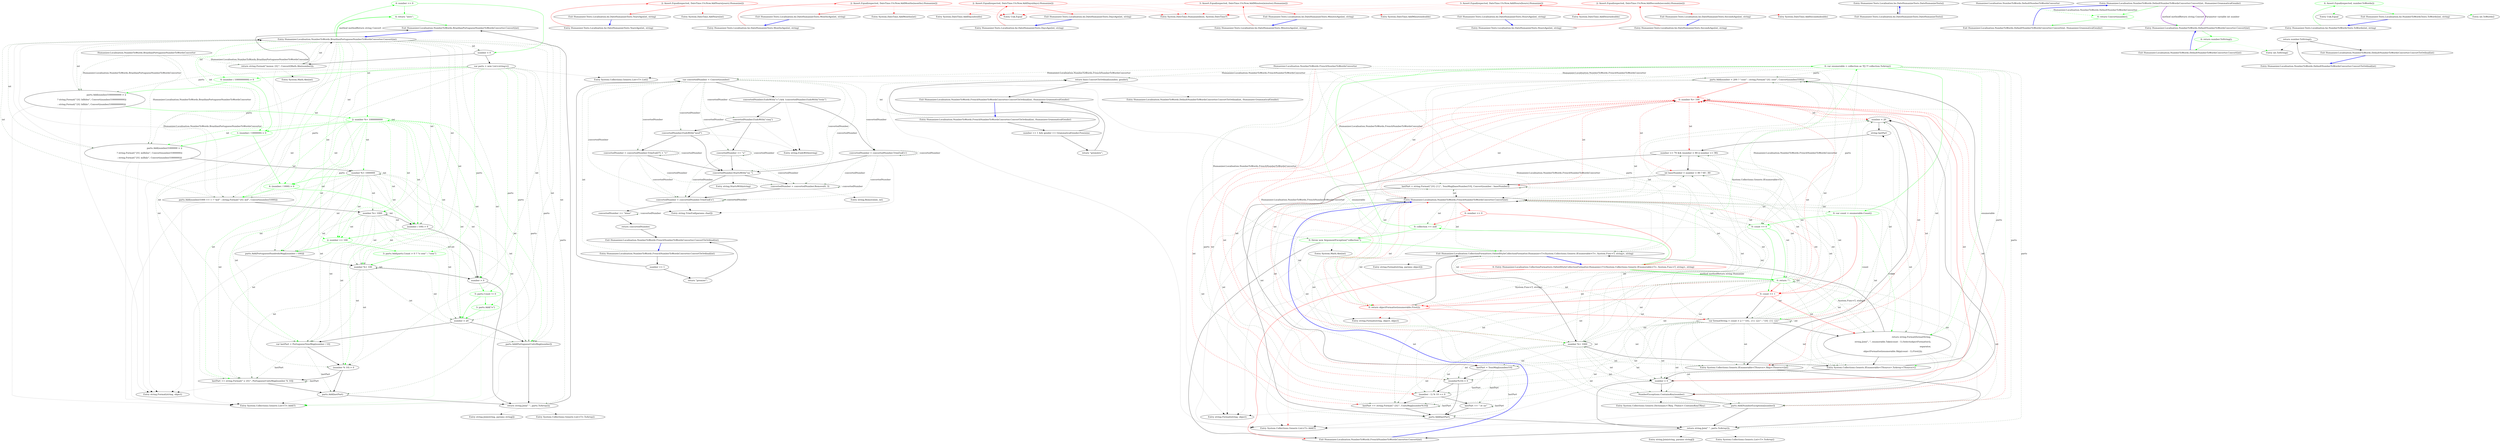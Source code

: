 digraph  {
d1 [cluster="Humanizer.Localisation.NumberToWords.BrazilianPortugueseNumberToWordsConverter.Convert(int)", color=green, community=0, label="4: number == 0", span="13-13"];
d0 [cluster="Humanizer.Localisation.NumberToWords.BrazilianPortugueseNumberToWordsConverter.Convert(int)", label="Entry Humanizer.Localisation.NumberToWords.BrazilianPortugueseNumberToWordsConverter.Convert(int)", span="11-11"];
d2 [cluster="Humanizer.Localisation.NumberToWords.BrazilianPortugueseNumberToWordsConverter.Convert(int)", color=green, community=0, label="4: return ''zero'';", span="14-14"];
d3 [cluster="Humanizer.Localisation.NumberToWords.BrazilianPortugueseNumberToWordsConverter.Convert(int)", label="number < 0", span="16-16"];
d6 [cluster="Humanizer.Localisation.NumberToWords.BrazilianPortugueseNumberToWordsConverter.Convert(int)", color=green, community=0, label="4: (number / 1000000000) > 0", span="21-21"];
d5 [cluster="Humanizer.Localisation.NumberToWords.BrazilianPortugueseNumberToWordsConverter.Convert(int)", label="var parts = new List<string>()", span="19-19"];
d7 [cluster="Humanizer.Localisation.NumberToWords.BrazilianPortugueseNumberToWordsConverter.Convert(int)", label="parts.Add(number/1000000000 > 2\r\n                    ? string.Format(''{0} bilhões'', Convert(number/1000000000))\r\n                    : string.Format(''{0} bilhão'', Convert(number/1000000000)))", span="23-25"];
d9 [cluster="Humanizer.Localisation.NumberToWords.BrazilianPortugueseNumberToWordsConverter.Convert(int)", color=green, community=0, label="1: (number / 1000000) > 0", span="30-30"];
d8 [cluster="Humanizer.Localisation.NumberToWords.BrazilianPortugueseNumberToWordsConverter.Convert(int)", color=green, community=0, label="2: number %= 1000000000", span="27-27"];
d10 [cluster="Humanizer.Localisation.NumberToWords.BrazilianPortugueseNumberToWordsConverter.Convert(int)", label="parts.Add(number/1000000 > 2\r\n                    ? string.Format(''{0} milhões'', Convert(number/1000000))\r\n                    : string.Format(''{0} milhão'', Convert(number/1000000)))", span="32-34"];
d11 [cluster="Humanizer.Localisation.NumberToWords.BrazilianPortugueseNumberToWordsConverter.Convert(int)", label="number %= 1000000", span="36-36"];
d12 [cluster="Humanizer.Localisation.NumberToWords.BrazilianPortugueseNumberToWordsConverter.Convert(int)", color=green, community=0, label="4: (number / 1000) > 0", span="39-39"];
d13 [cluster="Humanizer.Localisation.NumberToWords.BrazilianPortugueseNumberToWordsConverter.Convert(int)", label="parts.Add(number/1000 == 1 ? ''mil'' : string.Format(''{0} mil'', Convert(number/1000)))", span="41-41"];
d14 [cluster="Humanizer.Localisation.NumberToWords.BrazilianPortugueseNumberToWordsConverter.Convert(int)", label="number %= 1000", span="42-42"];
d15 [cluster="Humanizer.Localisation.NumberToWords.BrazilianPortugueseNumberToWordsConverter.Convert(int)", label="(number / 100) > 0", span="45-45"];
d16 [cluster="Humanizer.Localisation.NumberToWords.BrazilianPortugueseNumberToWordsConverter.Convert(int)", color=green, community=0, label="2: number == 100", span="47-47"];
d18 [cluster="Humanizer.Localisation.NumberToWords.BrazilianPortugueseNumberToWordsConverter.Convert(int)", label="parts.Add(PortugueseHundredsMap[(number / 100)])", span="50-50"];
d19 [cluster="Humanizer.Localisation.NumberToWords.BrazilianPortugueseNumberToWordsConverter.Convert(int)", label="number %= 100", span="52-52"];
d20 [cluster="Humanizer.Localisation.NumberToWords.BrazilianPortugueseNumberToWordsConverter.Convert(int)", label="number > 0", span="55-55"];
d23 [cluster="Humanizer.Localisation.NumberToWords.BrazilianPortugueseNumberToWordsConverter.Convert(int)", label="number < 20", span="60-60"];
d24 [cluster="Humanizer.Localisation.NumberToWords.BrazilianPortugueseNumberToWordsConverter.Convert(int)", label="parts.Add(PortugueseUnitsMap[number])", span="61-61"];
d25 [cluster="Humanizer.Localisation.NumberToWords.BrazilianPortugueseNumberToWordsConverter.Convert(int)", label="var lastPart = PortugueseTensMap[number / 10]", span="64-64"];
d26 [cluster="Humanizer.Localisation.NumberToWords.BrazilianPortugueseNumberToWordsConverter.Convert(int)", label="(number % 10) > 0", span="65-65"];
d27 [cluster="Humanizer.Localisation.NumberToWords.BrazilianPortugueseNumberToWordsConverter.Convert(int)", label="lastPart += string.Format('' e {0}'', PortugueseUnitsMap[number % 10])", span="66-66"];
d17 [cluster="Humanizer.Localisation.NumberToWords.BrazilianPortugueseNumberToWordsConverter.Convert(int)", color=green, community=0, label="3: parts.Add(parts.Count > 0 ? ''e cem'' : ''cem'')", span="48-48"];
d30 [cluster="Humanizer.Localisation.NumberToWords.BrazilianPortugueseNumberToWordsConverter.Convert(int)", label="Exit Humanizer.Localisation.NumberToWords.BrazilianPortugueseNumberToWordsConverter.Convert(int)", span="11-11"];
d34 [cluster="System.Collections.Generic.List<T>.Add(T)", label="Entry System.Collections.Generic.List<T>.Add(T)", span="0-0"];
d21 [cluster="Humanizer.Localisation.NumberToWords.BrazilianPortugueseNumberToWordsConverter.Convert(int)", color=green, community=0, label="5: parts.Count != 0", span="57-57"];
d22 [cluster="Humanizer.Localisation.NumberToWords.BrazilianPortugueseNumberToWordsConverter.Convert(int)", color=green, community=0, label="3: parts.Add(''e'')", span="58-58"];
d4 [cluster="Humanizer.Localisation.NumberToWords.BrazilianPortugueseNumberToWordsConverter.Convert(int)", label="return string.Format(''menos {0}'', Convert(Math.Abs(number)));", span="17-17"];
d33 [cluster="System.Collections.Generic.List<T>.List()", label="Entry System.Collections.Generic.List<T>.List()", span="0-0"];
d28 [cluster="Humanizer.Localisation.NumberToWords.BrazilianPortugueseNumberToWordsConverter.Convert(int)", label="parts.Add(lastPart)", span="68-68"];
d29 [cluster="Humanizer.Localisation.NumberToWords.BrazilianPortugueseNumberToWordsConverter.Convert(int)", label="return string.Join('' '', parts.ToArray());", span="72-72"];
d37 [label="Humanizer.Localisation.NumberToWords.BrazilianPortugueseNumberToWordsConverter", span=""];
d32 [cluster="string.Format(string, object)", label="Entry string.Format(string, object)", span="0-0"];
d31 [cluster="System.Math.Abs(int)", label="Entry System.Math.Abs(int)", span="0-0"];
d35 [cluster="System.Collections.Generic.List<T>.ToArray()", label="Entry System.Collections.Generic.List<T>.ToArray()", span="0-0"];
d36 [cluster="string.Join(string, params string[])", label="Entry string.Join(string, params string[])", span="0-0"];
m0_6 [cluster="System.DateTime.Humanize(bool, System.DateTime?)", file="DateHumanizeTests.cs", label="Entry System.DateTime.Humanize(bool, System.DateTime?)", span="17-17"];
m0_19 [cluster="System.DateTime.AddMonths(int)", file="DateHumanizeTests.cs", label="Entry System.DateTime.AddMonths(int)", span="0-0"];
m0_24 [cluster="Humanizer.Tests.Localisation.he.DateHumanizeTests.YearsAgo(int, string)", file="DateHumanizeTests.cs", label="Entry Humanizer.Tests.Localisation.he.DateHumanizeTests.YearsAgo(int, string)", span="65-65"];
m0_25 [cluster="Humanizer.Tests.Localisation.he.DateHumanizeTests.YearsAgo(int, string)", color=red, community=0, file="DateHumanizeTests.cs", label="2: Assert.Equal(expected, DateTime.UtcNow.AddYears(years).Humanize())", span="67-67"];
m0_26 [cluster="Humanizer.Tests.Localisation.he.DateHumanizeTests.YearsAgo(int, string)", file="DateHumanizeTests.cs", label="Exit Humanizer.Tests.Localisation.he.DateHumanizeTests.YearsAgo(int, string)", span="65-65"];
m0_15 [cluster="System.DateTime.AddMinutes(double)", file="DateHumanizeTests.cs", label="Entry System.DateTime.AddMinutes(double)", span="0-0"];
m0_16 [cluster="Humanizer.Tests.Localisation.he.DateHumanizeTests.MonthsAgo(int, string)", file="DateHumanizeTests.cs", label="Entry Humanizer.Tests.Localisation.he.DateHumanizeTests.MonthsAgo(int, string)", span="45-45"];
m0_17 [cluster="Humanizer.Tests.Localisation.he.DateHumanizeTests.MonthsAgo(int, string)", color=red, community=0, file="DateHumanizeTests.cs", label="2: Assert.Equal(expected, DateTime.UtcNow.AddMonths(months).Humanize())", span="47-47"];
m0_18 [cluster="Humanizer.Tests.Localisation.he.DateHumanizeTests.MonthsAgo(int, string)", file="DateHumanizeTests.cs", label="Exit Humanizer.Tests.Localisation.he.DateHumanizeTests.MonthsAgo(int, string)", span="45-45"];
m0_2 [cluster="Humanizer.Tests.Localisation.he.DateHumanizeTests.DaysAgo(int, string)", file="DateHumanizeTests.cs", label="Entry Humanizer.Tests.Localisation.he.DateHumanizeTests.DaysAgo(int, string)", span="15-15"];
m0_3 [cluster="Humanizer.Tests.Localisation.he.DateHumanizeTests.DaysAgo(int, string)", color=red, community=0, file="DateHumanizeTests.cs", label="2: Assert.Equal(expected, DateTime.UtcNow.AddDays(days).Humanize())", span="17-17"];
m0_4 [cluster="Humanizer.Tests.Localisation.he.DateHumanizeTests.DaysAgo(int, string)", file="DateHumanizeTests.cs", label="Exit Humanizer.Tests.Localisation.he.DateHumanizeTests.DaysAgo(int, string)", span="15-15"];
m0_12 [cluster="Humanizer.Tests.Localisation.he.DateHumanizeTests.MinutesAgo(int, string)", file="DateHumanizeTests.cs", label="Entry Humanizer.Tests.Localisation.he.DateHumanizeTests.MinutesAgo(int, string)", span="35-35"];
m0_13 [cluster="Humanizer.Tests.Localisation.he.DateHumanizeTests.MinutesAgo(int, string)", color=red, community=0, file="DateHumanizeTests.cs", label="3: Assert.Equal(expected, DateTime.UtcNow.AddMinutes(minutes).Humanize())", span="37-37"];
m0_14 [cluster="Humanizer.Tests.Localisation.he.DateHumanizeTests.MinutesAgo(int, string)", file="DateHumanizeTests.cs", label="Exit Humanizer.Tests.Localisation.he.DateHumanizeTests.MinutesAgo(int, string)", span="35-35"];
m0_23 [cluster="System.DateTime.AddSeconds(double)", file="DateHumanizeTests.cs", label="Entry System.DateTime.AddSeconds(double)", span="0-0"];
m0_27 [cluster="System.DateTime.AddYears(int)", file="DateHumanizeTests.cs", label="Entry System.DateTime.AddYears(int)", span="0-0"];
m0_7 [cluster="Unk.Equal", file="DateHumanizeTests.cs", label="Entry Unk.Equal", span=""];
m0_8 [cluster="Humanizer.Tests.Localisation.he.DateHumanizeTests.HoursAgo(int, string)", file="DateHumanizeTests.cs", label="Entry Humanizer.Tests.Localisation.he.DateHumanizeTests.HoursAgo(int, string)", span="25-25"];
m0_9 [cluster="Humanizer.Tests.Localisation.he.DateHumanizeTests.HoursAgo(int, string)", color=red, community=0, file="DateHumanizeTests.cs", label="3: Assert.Equal(expected, DateTime.UtcNow.AddHours(hours).Humanize())", span="27-27"];
m0_10 [cluster="Humanizer.Tests.Localisation.he.DateHumanizeTests.HoursAgo(int, string)", file="DateHumanizeTests.cs", label="Exit Humanizer.Tests.Localisation.he.DateHumanizeTests.HoursAgo(int, string)", span="25-25"];
m0_20 [cluster="Humanizer.Tests.Localisation.he.DateHumanizeTests.SecondsAgo(int, string)", file="DateHumanizeTests.cs", label="Entry Humanizer.Tests.Localisation.he.DateHumanizeTests.SecondsAgo(int, string)", span="55-55"];
m0_21 [cluster="Humanizer.Tests.Localisation.he.DateHumanizeTests.SecondsAgo(int, string)", color=red, community=0, file="DateHumanizeTests.cs", label="2: Assert.Equal(expected, DateTime.UtcNow.AddSeconds(seconds).Humanize())", span="57-57"];
m0_22 [cluster="Humanizer.Tests.Localisation.he.DateHumanizeTests.SecondsAgo(int, string)", file="DateHumanizeTests.cs", label="Exit Humanizer.Tests.Localisation.he.DateHumanizeTests.SecondsAgo(int, string)", span="55-55"];
m0_5 [cluster="System.DateTime.AddDays(double)", file="DateHumanizeTests.cs", label="Entry System.DateTime.AddDays(double)", span="0-0"];
m0_0 [cluster="Humanizer.Tests.Localisation.he.DateHumanizeTests.DateHumanizeTests()", file="DateHumanizeTests.cs", label="Entry Humanizer.Tests.Localisation.he.DateHumanizeTests.DateHumanizeTests()", span="8-8"];
m0_1 [cluster="Humanizer.Tests.Localisation.he.DateHumanizeTests.DateHumanizeTests()", file="DateHumanizeTests.cs", label="Exit Humanizer.Tests.Localisation.he.DateHumanizeTests.DateHumanizeTests()", span="8-8"];
m0_11 [cluster="System.DateTime.AddHours(double)", file="DateHumanizeTests.cs", label="Entry System.DateTime.AddHours(double)", span="0-0"];
m1_0 [cluster="Humanizer.Localisation.NumberToWords.DefaultNumberToWordsConverter.Convert(int, Humanizer.GrammaticalGender)", file="DefaultNumberToWordsConverter.cs", label="Entry Humanizer.Localisation.NumberToWords.DefaultNumberToWordsConverter.Convert(int, Humanizer.GrammaticalGender)", span="4-4"];
m1_1 [cluster="Humanizer.Localisation.NumberToWords.DefaultNumberToWordsConverter.Convert(int, Humanizer.GrammaticalGender)", color=green, community=0, file="DefaultNumberToWordsConverter.cs", label="6: return Convert(number);", span="6-6"];
m1_2 [cluster="Humanizer.Localisation.NumberToWords.DefaultNumberToWordsConverter.Convert(int, Humanizer.GrammaticalGender)", file="DefaultNumberToWordsConverter.cs", label="Exit Humanizer.Localisation.NumberToWords.DefaultNumberToWordsConverter.Convert(int, Humanizer.GrammaticalGender)", span="4-4"];
m1_6 [cluster="int.ToString()", file="DefaultNumberToWordsConverter.cs", label="Entry int.ToString()", span="0-0"];
m1_3 [cluster="Humanizer.Localisation.NumberToWords.DefaultNumberToWordsConverter.Convert(int)", file="DefaultNumberToWordsConverter.cs", label="Entry Humanizer.Localisation.NumberToWords.DefaultNumberToWordsConverter.Convert(int)", span="9-9"];
m1_4 [cluster="Humanizer.Localisation.NumberToWords.DefaultNumberToWordsConverter.Convert(int)", color=green, community=0, file="DefaultNumberToWordsConverter.cs", label="6: return number.ToString();", span="11-11"];
m1_5 [cluster="Humanizer.Localisation.NumberToWords.DefaultNumberToWordsConverter.Convert(int)", file="DefaultNumberToWordsConverter.cs", label="Exit Humanizer.Localisation.NumberToWords.DefaultNumberToWordsConverter.Convert(int)", span="9-9"];
m1_7 [cluster="Humanizer.Localisation.NumberToWords.DefaultNumberToWordsConverter.ConvertToOrdinal(int)", file="DefaultNumberToWordsConverter.cs", label="Entry Humanizer.Localisation.NumberToWords.DefaultNumberToWordsConverter.ConvertToOrdinal(int)", span="14-14"];
m1_8 [cluster="Humanizer.Localisation.NumberToWords.DefaultNumberToWordsConverter.ConvertToOrdinal(int)", file="DefaultNumberToWordsConverter.cs", label="return number.ToString();", span="16-16"];
m1_9 [cluster="Humanizer.Localisation.NumberToWords.DefaultNumberToWordsConverter.ConvertToOrdinal(int)", file="DefaultNumberToWordsConverter.cs", label="Exit Humanizer.Localisation.NumberToWords.DefaultNumberToWordsConverter.ConvertToOrdinal(int)", span="14-14"];
m1_10 [file="DefaultNumberToWordsConverter.cs", label="Humanizer.Localisation.NumberToWords.DefaultNumberToWordsConverter", span=""];
m5_38 [cluster="string.Format(string, object, object)", file="NumberToWordsExtension.cs", label="Entry string.Format(string, object, object)", span="0-0"];
m5_68 [cluster="string.StartsWith(string)", file="NumberToWordsExtension.cs", label="Entry string.StartsWith(string)", span="0-0"];
m5_40 [cluster="string.Format(string, params object[])", file="NumberToWordsExtension.cs", label="Entry string.Format(string, params object[])", span="0-0"];
m5_21 [cluster="Humanizer.Localisation.NumberToWords.FrenchNumberToWordsConverter.Convert(int)", file="NumberToWordsExtension.cs", label="number < 20", span="64-64"];
m5_36 [cluster="string.Format(string, object)", file="NumberToWordsExtension.cs", label="Entry string.Format(string, object)", span="0-0"];
m5_41 [cluster="System.Collections.Generic.Dictionary<TKey, TValue>.ContainsKey(TKey)", file="NumberToWordsExtension.cs", label="Entry System.Collections.Generic.Dictionary<TKey, TValue>.ContainsKey(TKey)", span="0-0"];
m5_66 [cluster="string.EndsWith(string)", file="NumberToWordsExtension.cs", label="Entry string.EndsWith(string)", span="0-0"];
m5_18 [cluster="Humanizer.Localisation.NumberToWords.FrenchNumberToWordsConverter.Convert(int)", file="NumberToWordsExtension.cs", label="number > 0", span="60-60"];
m5_14 [cluster="Humanizer.Localisation.NumberToWords.FrenchNumberToWordsConverter.Convert(int)", file="NumberToWordsExtension.cs", label="number %= 1000", span="51-51"];
m5_43 [cluster="string.Join(string, params string[])", file="NumberToWordsExtension.cs", label="Entry string.Join(string, params string[])", span="0-0"];
m5_67 [cluster="string.TrimEnd(params char[])", file="NumberToWordsExtension.cs", label="Entry string.TrimEnd(params char[])", span="0-0"];
m5_35 [cluster="System.Math.Abs(int)", file="NumberToWordsExtension.cs", label="Entry System.Math.Abs(int)", span="0-0"];
m5_23 [cluster="Humanizer.Localisation.NumberToWords.FrenchNumberToWordsConverter.Convert(int)", file="NumberToWordsExtension.cs", label="string lastPart", span="68-68"];
m5_19 [cluster="Humanizer.Localisation.NumberToWords.FrenchNumberToWordsConverter.Convert(int)", file="NumberToWordsExtension.cs", label="NumberExceptions.ContainsKey(number)", span="62-62"];
m5_42 [cluster="System.Collections.Generic.List<T>.ToArray()", file="NumberToWordsExtension.cs", label="Entry System.Collections.Generic.List<T>.ToArray()", span="0-0"];
m5_50 [cluster="Humanizer.Localisation.NumberToWords.FrenchNumberToWordsConverter.ConvertToOrdinal(int)", file="NumberToWordsExtension.cs", label="Entry Humanizer.Localisation.NumberToWords.FrenchNumberToWordsConverter.ConvertToOrdinal(int)", span="100-100"];
m5_51 [cluster="Humanizer.Localisation.NumberToWords.FrenchNumberToWordsConverter.ConvertToOrdinal(int)", file="NumberToWordsExtension.cs", label="number == 1", span="102-102"];
m5_53 [cluster="Humanizer.Localisation.NumberToWords.FrenchNumberToWordsConverter.ConvertToOrdinal(int)", file="NumberToWordsExtension.cs", label="var convertedNumber = Convert(number)", span="105-105"];
m5_52 [cluster="Humanizer.Localisation.NumberToWords.FrenchNumberToWordsConverter.ConvertToOrdinal(int)", file="NumberToWordsExtension.cs", label="return ''premier'';", span="103-103"];
m5_54 [cluster="Humanizer.Localisation.NumberToWords.FrenchNumberToWordsConverter.ConvertToOrdinal(int)", file="NumberToWordsExtension.cs", label="convertedNumber.EndsWith(''s'') && !convertedNumber.EndsWith(''trois'')", span="107-107"];
m5_55 [cluster="Humanizer.Localisation.NumberToWords.FrenchNumberToWordsConverter.ConvertToOrdinal(int)", file="NumberToWordsExtension.cs", label="convertedNumber = convertedNumber.TrimEnd('s')", span="108-108"];
m5_56 [cluster="Humanizer.Localisation.NumberToWords.FrenchNumberToWordsConverter.ConvertToOrdinal(int)", file="NumberToWordsExtension.cs", label="convertedNumber.EndsWith(''cinq'')", span="109-109"];
m5_57 [cluster="Humanizer.Localisation.NumberToWords.FrenchNumberToWordsConverter.ConvertToOrdinal(int)", file="NumberToWordsExtension.cs", label="convertedNumber += ''u''", span="110-110"];
m5_58 [cluster="Humanizer.Localisation.NumberToWords.FrenchNumberToWordsConverter.ConvertToOrdinal(int)", file="NumberToWordsExtension.cs", label="convertedNumber.EndsWith(''neuf'')", span="111-111"];
m5_59 [cluster="Humanizer.Localisation.NumberToWords.FrenchNumberToWordsConverter.ConvertToOrdinal(int)", file="NumberToWordsExtension.cs", label="convertedNumber = convertedNumber.TrimEnd('f') + ''v''", span="112-112"];
m5_60 [cluster="Humanizer.Localisation.NumberToWords.FrenchNumberToWordsConverter.ConvertToOrdinal(int)", file="NumberToWordsExtension.cs", label="convertedNumber.StartsWith(''un '')", span="114-114"];
m5_61 [cluster="Humanizer.Localisation.NumberToWords.FrenchNumberToWordsConverter.ConvertToOrdinal(int)", file="NumberToWordsExtension.cs", label="convertedNumber = convertedNumber.Remove(0, 3)", span="115-115"];
m5_62 [cluster="Humanizer.Localisation.NumberToWords.FrenchNumberToWordsConverter.ConvertToOrdinal(int)", file="NumberToWordsExtension.cs", label="convertedNumber = convertedNumber.TrimEnd('e')", span="117-117"];
m5_63 [cluster="Humanizer.Localisation.NumberToWords.FrenchNumberToWordsConverter.ConvertToOrdinal(int)", file="NumberToWordsExtension.cs", label="convertedNumber += ''ième''", span="118-118"];
m5_64 [cluster="Humanizer.Localisation.NumberToWords.FrenchNumberToWordsConverter.ConvertToOrdinal(int)", file="NumberToWordsExtension.cs", label="return convertedNumber;", span="119-119"];
m5_65 [cluster="Humanizer.Localisation.NumberToWords.FrenchNumberToWordsConverter.ConvertToOrdinal(int)", file="NumberToWordsExtension.cs", label="Exit Humanizer.Localisation.NumberToWords.FrenchNumberToWordsConverter.ConvertToOrdinal(int)", span="100-100"];
m5_17 [cluster="Humanizer.Localisation.NumberToWords.FrenchNumberToWordsConverter.Convert(int)", color=red, community=0, file="NumberToWordsExtension.cs", label="0: number %= 100", span="57-57"];
m5_16 [cluster="Humanizer.Localisation.NumberToWords.FrenchNumberToWordsConverter.Convert(int)", file="NumberToWordsExtension.cs", label="parts.Add(number < 200 ? ''cent'' : string.Format(''{0} cent'', Convert(number/100)))", span="56-56"];
m5_20 [cluster="Humanizer.Localisation.NumberToWords.FrenchNumberToWordsConverter.Convert(int)", file="NumberToWordsExtension.cs", label="parts.Add(NumberExceptions[number])", span="63-63"];
m5_44 [cluster="Humanizer.Localisation.NumberToWords.FrenchNumberToWordsConverter.ConvertToOrdinal(int, Humanizer.GrammaticalGender)", file="NumberToWordsExtension.cs", label="Entry Humanizer.Localisation.NumberToWords.FrenchNumberToWordsConverter.ConvertToOrdinal(int, Humanizer.GrammaticalGender)", span="92-92"];
m5_45 [cluster="Humanizer.Localisation.NumberToWords.FrenchNumberToWordsConverter.ConvertToOrdinal(int, Humanizer.GrammaticalGender)", file="NumberToWordsExtension.cs", label="number == 1 && gender == GrammaticalGender.Feminine", span="94-94"];
m5_47 [cluster="Humanizer.Localisation.NumberToWords.FrenchNumberToWordsConverter.ConvertToOrdinal(int, Humanizer.GrammaticalGender)", file="NumberToWordsExtension.cs", label="return base.ConvertToOrdinal(number, gender);", span="97-97"];
m5_46 [cluster="Humanizer.Localisation.NumberToWords.FrenchNumberToWordsConverter.ConvertToOrdinal(int, Humanizer.GrammaticalGender)", file="NumberToWordsExtension.cs", label="return ''première'';", span="95-95"];
m5_48 [cluster="Humanizer.Localisation.NumberToWords.FrenchNumberToWordsConverter.ConvertToOrdinal(int, Humanizer.GrammaticalGender)", file="NumberToWordsExtension.cs", label="Exit Humanizer.Localisation.NumberToWords.FrenchNumberToWordsConverter.ConvertToOrdinal(int, Humanizer.GrammaticalGender)", span="92-92"];
m5_49 [cluster="Humanizer.Localisation.NumberToWords.DefaultNumberToWordsConverter.ConvertToOrdinal(int, Humanizer.GrammaticalGender)", file="NumberToWordsExtension.cs", label="Entry Humanizer.Localisation.NumberToWords.DefaultNumberToWordsConverter.ConvertToOrdinal(int, Humanizer.GrammaticalGender)", span="35-35"];
m5_0 [cluster="Humanizer.Localisation.NumberToWords.FrenchNumberToWordsConverter.Convert(int)", file="NumberToWordsExtension.cs", label="Entry Humanizer.Localisation.NumberToWords.FrenchNumberToWordsConverter.Convert(int)", span="17-17"];
m5_1 [cluster="Humanizer.Localisation.NumberToWords.FrenchNumberToWordsConverter.Convert(int)", color=red, community=0, file="NumberToWordsExtension.cs", label="0: number == 0", span="19-19"];
m5_3 [cluster="Humanizer.Localisation.CollectionFormatters.OxfordStyleCollectionFormatter.Humanize<T>(System.Collections.Generic.IEnumerable<T>, System.Func<T, string>, string)", color=green, community=0, file="NumberToWordsExtension.cs", label="0: collection == null", span="15-15"];
m5_4 [cluster="Humanizer.Localisation.CollectionFormatters.OxfordStyleCollectionFormatter.Humanize<T>(System.Collections.Generic.IEnumerable<T>, System.Func<T, string>, string)", color=green, community=0, file="NumberToWordsExtension.cs", label="0: throw new ArgumentException(''collection'');", span="16-16"];
m5_6 [cluster="Humanizer.Localisation.CollectionFormatters.OxfordStyleCollectionFormatter.Humanize<T>(System.Collections.Generic.IEnumerable<T>, System.Func<T, string>, string)", color=green, community=0, file="NumberToWordsExtension.cs", label="0: var count = enumerable.Count()", span="20-20"];
m5_7 [cluster="Humanizer.Localisation.CollectionFormatters.OxfordStyleCollectionFormatter.Humanize<T>(System.Collections.Generic.IEnumerable<T>, System.Func<T, string>, string)", color=green, community=0, file="NumberToWordsExtension.cs", label="0: count == 0", span="22-22"];
m5_8 [cluster="Humanizer.Localisation.CollectionFormatters.OxfordStyleCollectionFormatter.Humanize<T>(System.Collections.Generic.IEnumerable<T>, System.Func<T, string>, string)", color=green, community=0, file="NumberToWordsExtension.cs", label="0: return '''';", span="23-23"];
m5_9 [cluster="Humanizer.Localisation.CollectionFormatters.OxfordStyleCollectionFormatter.Humanize<T>(System.Collections.Generic.IEnumerable<T>, System.Func<T, string>, string)", color=red, community=0, file="NumberToWordsExtension.cs", label="0: count == 1", span="25-25"];
m5_10 [cluster="Humanizer.Localisation.CollectionFormatters.OxfordStyleCollectionFormatter.Humanize<T>(System.Collections.Generic.IEnumerable<T>, System.Func<T, string>, string)", color=red, community=0, file="NumberToWordsExtension.cs", label="0: return objectFormatter(enumerable.First());", span="26-26"];
m5_11 [cluster="Humanizer.Localisation.CollectionFormatters.OxfordStyleCollectionFormatter.Humanize<T>(System.Collections.Generic.IEnumerable<T>, System.Func<T, string>, string)", file="NumberToWordsExtension.cs", label="var formatString = count > 2 ? ''{0}, {1} {2}'' : ''{0} {1} {2}''", span="28-28"];
m5_12 [cluster="Humanizer.Localisation.CollectionFormatters.OxfordStyleCollectionFormatter.Humanize<T>(System.Collections.Generic.IEnumerable<T>, System.Func<T, string>, string)", file="NumberToWordsExtension.cs", label="return string.Format(formatString,\r\n                string.Join('', '', enumerable.Take(count - 1).Select(objectFormatter)),\r\n                separator,\r\n                objectFormatter(enumerable.Skip(count - 1).First()));", span="30-33"];
m5_13 [cluster="Humanizer.Localisation.CollectionFormatters.OxfordStyleCollectionFormatter.Humanize<T>(System.Collections.Generic.IEnumerable<T>, System.Func<T, string>, string)", file="NumberToWordsExtension.cs", label="Exit Humanizer.Localisation.CollectionFormatters.OxfordStyleCollectionFormatter.Humanize<T>(System.Collections.Generic.IEnumerable<T>, System.Func<T, string>, string)", span="13-13"];
m5_15 [cluster="System.Collections.Generic.IEnumerable<TSource>.ToArray<TSource>()", file="NumberToWordsExtension.cs", label="Entry System.Collections.Generic.IEnumerable<TSource>.ToArray<TSource>()", span="0-0"];
m5_22 [cluster="System.Collections.Generic.IEnumerable<TSource>.Skip<TSource>(int)", file="NumberToWordsExtension.cs", label="Entry System.Collections.Generic.IEnumerable<TSource>.Skip<TSource>(int)", span="0-0"];
m5_24 [cluster="Humanizer.Localisation.NumberToWords.FrenchNumberToWordsConverter.Convert(int)", file="NumberToWordsExtension.cs", label="number >= 70 && (number < 80 || number >= 90)", span="69-69"];
m5_25 [cluster="Humanizer.Localisation.NumberToWords.FrenchNumberToWordsConverter.Convert(int)", file="NumberToWordsExtension.cs", label="int baseNumber = number < 80 ? 60 : 80", span="71-71"];
m5_26 [cluster="Humanizer.Localisation.NumberToWords.FrenchNumberToWordsConverter.Convert(int)", file="NumberToWordsExtension.cs", label="lastPart = string.Format(''{0}-{1}'', TensMap[baseNumber/10], Convert(number - baseNumber))", span="72-72"];
m5_27 [cluster="Humanizer.Localisation.NumberToWords.FrenchNumberToWordsConverter.Convert(int)", file="NumberToWordsExtension.cs", label="lastPart = TensMap[number/10]", span="76-76"];
m5_28 [cluster="Humanizer.Localisation.NumberToWords.FrenchNumberToWordsConverter.Convert(int)", file="NumberToWordsExtension.cs", label="(number%10) > 0", span="77-77"];
m5_29 [cluster="Humanizer.Localisation.NumberToWords.FrenchNumberToWordsConverter.Convert(int)", file="NumberToWordsExtension.cs", label="(number - 1) % 10 == 0", span="79-79"];
m5_31 [cluster="Humanizer.Localisation.NumberToWords.FrenchNumberToWordsConverter.Convert(int)", file="NumberToWordsExtension.cs", label="lastPart += string.Format(''-{0}'', UnitsMap[number%10])", span="82-82"];
m5_2 [cluster="Humanizer.Localisation.CollectionFormatters.OxfordStyleCollectionFormatter.Humanize<T>(System.Collections.Generic.IEnumerable<T>, System.Func<T, string>, string)", color=red, community=0, file="NumberToWordsExtension.cs", label="0: Entry Humanizer.Localisation.CollectionFormatters.OxfordStyleCollectionFormatter.Humanize<T>(System.Collections.Generic.IEnumerable<T>, System.Func<T, string>, string)", span="13-13"];
m5_5 [cluster="Humanizer.Localisation.CollectionFormatters.OxfordStyleCollectionFormatter.Humanize<T>(System.Collections.Generic.IEnumerable<T>, System.Func<T, string>, string)", color=green, community=0, file="NumberToWordsExtension.cs", label="0: var enumerable = collection as T[] ?? collection.ToArray()", span="18-18"];
m5_32 [cluster="Humanizer.Localisation.NumberToWords.FrenchNumberToWordsConverter.Convert(int)", file="NumberToWordsExtension.cs", label="parts.Add(lastPart)", span="85-85"];
m5_33 [cluster="Humanizer.Localisation.NumberToWords.FrenchNumberToWordsConverter.Convert(int)", file="NumberToWordsExtension.cs", label="return string.Join('' '', parts.ToArray());", span="89-89"];
m5_30 [cluster="Humanizer.Localisation.NumberToWords.FrenchNumberToWordsConverter.Convert(int)", file="NumberToWordsExtension.cs", label="lastPart += '' et un''", span="80-80"];
m5_34 [cluster="Humanizer.Localisation.NumberToWords.FrenchNumberToWordsConverter.Convert(int)", file="NumberToWordsExtension.cs", label="Exit Humanizer.Localisation.NumberToWords.FrenchNumberToWordsConverter.Convert(int)", span="17-17"];
m5_39 [cluster="System.Collections.Generic.List<T>.Add(T)", file="NumberToWordsExtension.cs", label="Entry System.Collections.Generic.List<T>.Add(T)", span="0-0"];
m5_69 [cluster="string.Remove(int, int)", file="NumberToWordsExtension.cs", label="Entry string.Remove(int, int)", span="0-0"];
m5_70 [file="NumberToWordsExtension.cs", label="Humanizer.Localisation.NumberToWords.FrenchNumberToWordsConverter", span=""];
m6_6 [cluster="Unk.Equal", file="NumberToWordsTests.cs", label="Entry Unk.Equal", span=""];
m6_2 [cluster="Humanizer.Tests.Localisation.he.NumberToWordsTests.ToWords(int, string)", file="NumberToWordsTests.cs", label="Entry Humanizer.Tests.Localisation.he.NumberToWordsTests.ToWords(int, string)", span="47-47"];
m6_3 [cluster="Humanizer.Tests.Localisation.he.NumberToWordsTests.ToWords(int, string)", color=green, community=0, file="NumberToWordsTests.cs", label="4: Assert.Equal(expected, number.ToWords())", span="49-49"];
m6_4 [cluster="Humanizer.Tests.Localisation.he.NumberToWordsTests.ToWords(int, string)", file="NumberToWordsTests.cs", label="Exit Humanizer.Tests.Localisation.he.NumberToWordsTests.ToWords(int, string)", span="47-47"];
m6_5 [cluster="int.ToWords()", file="NumberToWordsTests.cs", label="Entry int.ToWords()", span="31-31"];
d1 -> d2  [color=green, key=0, style=solid];
d1 -> d3  [color=green, key=0, style=solid];
d0 -> d1  [color=green, key=0, style=solid];
d0 -> d6  [color=green, key=1, label=int, style=dashed];
d0 -> d8  [color=green, key=1, label=int, style=dashed];
d0 -> d9  [color=green, key=1, label=int, style=dashed];
d0 -> d12  [color=green, key=1, label=int, style=dashed];
d0 -> d16  [color=green, key=1, label=int, style=dashed];
d0 -> d2  [color=green, key=3, label="method methodReturn string Convert", style=bold];
d0 -> d3  [color=darkseagreen4, key=1, label=int, style=dashed];
d0 -> d4  [color=darkseagreen4, key=1, label=int, style=dashed];
d0 -> d7  [color=darkseagreen4, key=1, label=int, style=dashed];
d0 -> d10  [color=darkseagreen4, key=1, label=int, style=dashed];
d0 -> d11  [color=darkseagreen4, key=1, label=int, style=dashed];
d0 -> d13  [color=darkseagreen4, key=1, label=int, style=dashed];
d0 -> d14  [color=darkseagreen4, key=1, label=int, style=dashed];
d0 -> d15  [color=darkseagreen4, key=1, label=int, style=dashed];
d0 -> d18  [color=darkseagreen4, key=1, label=int, style=dashed];
d0 -> d19  [color=darkseagreen4, key=1, label=int, style=dashed];
d0 -> d20  [color=darkseagreen4, key=1, label=int, style=dashed];
d0 -> d23  [color=darkseagreen4, key=1, label=int, style=dashed];
d0 -> d24  [color=darkseagreen4, key=1, label=int, style=dashed];
d0 -> d25  [color=darkseagreen4, key=1, label=int, style=dashed];
d0 -> d26  [color=darkseagreen4, key=1, label=int, style=dashed];
d0 -> d27  [color=darkseagreen4, key=1, label=int, style=dashed];
d2 -> d30  [color=green, key=0, style=solid];
d3 -> d4  [key=0, style=solid];
d3 -> d5  [key=0, style=solid];
d6 -> d7  [color=green, key=0, style=solid];
d6 -> d9  [color=green, key=0, style=solid];
d5 -> d6  [color=green, key=0, style=solid];
d5 -> d17  [color=green, key=1, label=parts, style=dashed];
d5 -> d21  [color=green, key=1, label=parts, style=dashed];
d5 -> d22  [color=green, key=1, label=parts, style=dashed];
d5 -> d33  [key=2, style=dotted];
d5 -> d7  [color=darkseagreen4, key=1, label=parts, style=dashed];
d5 -> d10  [color=darkseagreen4, key=1, label=parts, style=dashed];
d5 -> d13  [color=darkseagreen4, key=1, label=parts, style=dashed];
d5 -> d18  [color=darkseagreen4, key=1, label=parts, style=dashed];
d5 -> d24  [color=darkseagreen4, key=1, label=parts, style=dashed];
d5 -> d28  [color=darkseagreen4, key=1, label=parts, style=dashed];
d5 -> d29  [color=darkseagreen4, key=1, label=parts, style=dashed];
d7 -> d8  [color=green, key=0, style=solid];
d7 -> d0  [key=2, style=dotted];
d7 -> d32  [key=2, style=dotted];
d7 -> d34  [key=2, style=dotted];
d9 -> d10  [color=green, key=0, style=solid];
d9 -> d12  [color=green, key=0, style=solid];
d8 -> d8  [color=green, key=1, label=int, style=dashed];
d8 -> d9  [color=green, key=0, style=solid];
d8 -> d10  [color=green, key=1, label=int, style=dashed];
d8 -> d11  [color=green, key=1, label=int, style=dashed];
d8 -> d12  [color=green, key=1, label=int, style=dashed];
d8 -> d13  [color=green, key=1, label=int, style=dashed];
d8 -> d14  [color=green, key=1, label=int, style=dashed];
d8 -> d15  [color=green, key=1, label=int, style=dashed];
d8 -> d16  [color=green, key=1, label=int, style=dashed];
d8 -> d18  [color=green, key=1, label=int, style=dashed];
d8 -> d19  [color=green, key=1, label=int, style=dashed];
d8 -> d20  [color=green, key=1, label=int, style=dashed];
d8 -> d23  [color=green, key=1, label=int, style=dashed];
d8 -> d24  [color=green, key=1, label=int, style=dashed];
d8 -> d25  [color=green, key=1, label=int, style=dashed];
d8 -> d26  [color=green, key=1, label=int, style=dashed];
d8 -> d27  [color=green, key=1, label=int, style=dashed];
d10 -> d0  [key=2, style=dotted];
d10 -> d11  [key=0, style=solid];
d10 -> d32  [key=2, style=dotted];
d10 -> d34  [key=2, style=dotted];
d11 -> d12  [color=green, key=0, style=solid];
d11 -> d16  [color=green, key=1, label=int, style=dashed];
d11 -> d11  [color=darkseagreen4, key=1, label=int, style=dashed];
d11 -> d13  [color=darkseagreen4, key=1, label=int, style=dashed];
d11 -> d14  [color=darkseagreen4, key=1, label=int, style=dashed];
d11 -> d15  [color=darkseagreen4, key=1, label=int, style=dashed];
d11 -> d18  [color=darkseagreen4, key=1, label=int, style=dashed];
d11 -> d19  [color=darkseagreen4, key=1, label=int, style=dashed];
d11 -> d20  [color=darkseagreen4, key=1, label=int, style=dashed];
d11 -> d23  [color=darkseagreen4, key=1, label=int, style=dashed];
d11 -> d24  [color=darkseagreen4, key=1, label=int, style=dashed];
d11 -> d25  [color=darkseagreen4, key=1, label=int, style=dashed];
d11 -> d26  [color=darkseagreen4, key=1, label=int, style=dashed];
d11 -> d27  [color=darkseagreen4, key=1, label=int, style=dashed];
d12 -> d13  [color=green, key=0, style=solid];
d12 -> d15  [color=green, key=0, style=solid];
d13 -> d0  [key=2, style=dotted];
d13 -> d14  [key=0, style=solid];
d13 -> d32  [key=2, style=dotted];
d13 -> d34  [key=2, style=dotted];
d14 -> d16  [color=green, key=1, label=int, style=dashed];
d14 -> d14  [color=darkseagreen4, key=1, label=int, style=dashed];
d14 -> d15  [key=0, style=solid];
d14 -> d18  [color=darkseagreen4, key=1, label=int, style=dashed];
d14 -> d19  [color=darkseagreen4, key=1, label=int, style=dashed];
d14 -> d20  [color=darkseagreen4, key=1, label=int, style=dashed];
d14 -> d23  [color=darkseagreen4, key=1, label=int, style=dashed];
d14 -> d24  [color=darkseagreen4, key=1, label=int, style=dashed];
d14 -> d25  [color=darkseagreen4, key=1, label=int, style=dashed];
d14 -> d26  [color=darkseagreen4, key=1, label=int, style=dashed];
d14 -> d27  [color=darkseagreen4, key=1, label=int, style=dashed];
d15 -> d16  [color=green, key=0, style=solid];
d15 -> d20  [key=0, style=solid];
d16 -> d17  [color=green, key=0, style=solid];
d16 -> d18  [color=green, key=0, style=solid];
d18 -> d19  [key=0, style=solid];
d18 -> d34  [key=2, style=dotted];
d19 -> d19  [color=darkseagreen4, key=1, label=int, style=dashed];
d19 -> d20  [key=0, style=solid];
d19 -> d23  [color=darkseagreen4, key=1, label=int, style=dashed];
d19 -> d24  [color=darkseagreen4, key=1, label=int, style=dashed];
d19 -> d25  [color=darkseagreen4, key=1, label=int, style=dashed];
d19 -> d26  [color=darkseagreen4, key=1, label=int, style=dashed];
d19 -> d27  [color=darkseagreen4, key=1, label=int, style=dashed];
d20 -> d21  [color=green, key=0, style=solid];
d20 -> d29  [key=0, style=solid];
d23 -> d24  [key=0, style=solid];
d23 -> d25  [key=0, style=solid];
d24 -> d29  [key=0, style=solid];
d24 -> d34  [key=2, style=dotted];
d25 -> d26  [key=0, style=solid];
d25 -> d27  [color=darkseagreen4, key=1, label=lastPart, style=dashed];
d25 -> d28  [color=darkseagreen4, key=1, label=lastPart, style=dashed];
d26 -> d27  [key=0, style=solid];
d26 -> d28  [key=0, style=solid];
d27 -> d27  [color=darkseagreen4, key=1, label=lastPart, style=dashed];
d27 -> d28  [key=0, style=solid];
d27 -> d32  [key=2, style=dotted];
d17 -> d19  [color=green, key=0, style=solid];
d17 -> d34  [color=green, key=2, style=dotted];
d30 -> d0  [color=blue, key=0, style=bold];
d21 -> d22  [color=green, key=0, style=solid];
d21 -> d23  [color=green, key=0, style=solid];
d22 -> d23  [color=green, key=0, style=solid];
d22 -> d34  [color=green, key=2, style=dotted];
d4 -> d0  [key=2, style=dotted];
d4 -> d30  [key=0, style=solid];
d4 -> d31  [key=2, style=dotted];
d4 -> d32  [key=2, style=dotted];
d28 -> d34  [key=2, style=dotted];
d28 -> d29  [key=0, style=solid];
d29 -> d30  [key=0, style=solid];
d29 -> d35  [key=2, style=dotted];
d29 -> d36  [key=2, style=dotted];
d37 -> d7  [color=darkseagreen4, key=1, label="Humanizer.Localisation.NumberToWords.BrazilianPortugueseNumberToWordsConverter", style=dashed];
d37 -> d10  [color=darkseagreen4, key=1, label="Humanizer.Localisation.NumberToWords.BrazilianPortugueseNumberToWordsConverter", style=dashed];
d37 -> d13  [color=darkseagreen4, key=1, label="Humanizer.Localisation.NumberToWords.BrazilianPortugueseNumberToWordsConverter", style=dashed];
d37 -> d4  [color=darkseagreen4, key=1, label="Humanizer.Localisation.NumberToWords.BrazilianPortugueseNumberToWordsConverter", style=dashed];
m0_24 -> m0_25  [color=red, key=0, style=solid];
m0_25 -> m0_26  [color=red, key=0, style=solid];
m0_25 -> m0_27  [color=red, key=2, style=dotted];
m0_25 -> m0_6  [color=red, key=2, style=dotted];
m0_25 -> m0_7  [color=red, key=2, style=dotted];
m0_26 -> m0_24  [color=blue, key=0, style=bold];
m0_16 -> m0_17  [color=red, key=0, style=solid];
m0_17 -> m0_18  [color=red, key=0, style=solid];
m0_17 -> m0_19  [color=red, key=2, style=dotted];
m0_17 -> m0_6  [color=red, key=2, style=dotted];
m0_17 -> m0_7  [color=red, key=2, style=dotted];
m0_18 -> m0_16  [color=blue, key=0, style=bold];
m0_2 -> m0_3  [color=red, key=0, style=solid];
m0_3 -> m0_4  [color=red, key=0, style=solid];
m0_3 -> m0_5  [color=red, key=2, style=dotted];
m0_3 -> m0_6  [color=red, key=2, style=dotted];
m0_3 -> m0_7  [color=red, key=2, style=dotted];
m0_4 -> m0_2  [color=blue, key=0, style=bold];
m0_12 -> m0_13  [color=red, key=0, style=solid];
m0_13 -> m0_14  [color=red, key=0, style=solid];
m0_13 -> m0_15  [color=red, key=2, style=dotted];
m0_13 -> m0_6  [color=red, key=2, style=dotted];
m0_13 -> m0_7  [color=red, key=2, style=dotted];
m0_14 -> m0_12  [color=blue, key=0, style=bold];
m0_8 -> m0_9  [color=red, key=0, style=solid];
m0_9 -> m0_10  [color=red, key=0, style=solid];
m0_9 -> m0_11  [color=red, key=2, style=dotted];
m0_9 -> m0_6  [color=red, key=2, style=dotted];
m0_9 -> m0_7  [color=red, key=2, style=dotted];
m0_10 -> m0_8  [color=blue, key=0, style=bold];
m0_20 -> m0_21  [color=red, key=0, style=solid];
m0_21 -> m0_22  [color=red, key=0, style=solid];
m0_21 -> m0_23  [color=red, key=2, style=dotted];
m0_21 -> m0_6  [color=red, key=2, style=dotted];
m0_21 -> m0_7  [color=red, key=2, style=dotted];
m0_22 -> m0_20  [color=blue, key=0, style=bold];
m0_0 -> m0_1  [key=0, style=solid];
m0_1 -> m0_0  [color=blue, key=0, style=bold];
m1_0 -> m1_1  [color=green, key=0, style=solid];
m1_0 -> m1_3  [color=darkorchid, key=3, label="method methodReturn string Convert", style=bold];
m1_1 -> m1_2  [color=green, key=0, style=solid];
m1_1 -> m1_3  [color=green, key=2, style=dotted];
m1_2 -> m1_0  [color=blue, key=0, style=bold];
m1_3 -> m1_4  [color=green, key=0, style=solid];
m1_3 -> m1_0  [color=darkorchid, key=3, label="Parameter variable int number", style=bold];
m1_4 -> m1_5  [color=green, key=0, style=solid];
m1_4 -> m1_6  [color=green, key=2, style=dotted];
m1_5 -> m1_3  [color=blue, key=0, style=bold];
m1_7 -> m1_8  [key=0, style=solid];
m1_8 -> m1_6  [key=2, style=dotted];
m1_8 -> m1_9  [key=0, style=solid];
m1_9 -> m1_7  [color=blue, key=0, style=bold];
m1_10 -> m1_1  [color=green, key=1, label="Humanizer.Localisation.NumberToWords.DefaultNumberToWordsConverter", style=dashed];
m5_21 -> m5_22  [key=0, style=solid];
m5_21 -> m5_23  [key=0, style=solid];
m5_18 -> m5_19  [key=0, style=solid];
m5_18 -> m5_33  [key=0, style=solid];
m5_14 -> m5_15  [key=0, style=solid];
m5_14 -> m5_14  [color=darkseagreen4, key=1, label=int, style=dashed];
m5_14 -> m5_16  [color=darkseagreen4, key=1, label=int, style=dashed];
m5_14 -> m5_17  [color=red, key=1, label=int, style=dashed];
m5_14 -> m5_18  [color=darkseagreen4, key=1, label=int, style=dashed];
m5_14 -> m5_19  [color=darkseagreen4, key=1, label=int, style=dashed];
m5_14 -> m5_20  [color=darkseagreen4, key=1, label=int, style=dashed];
m5_14 -> m5_21  [color=darkseagreen4, key=1, label=int, style=dashed];
m5_14 -> m5_22  [color=darkseagreen4, key=1, label=int, style=dashed];
m5_14 -> m5_24  [color=darkseagreen4, key=1, label=int, style=dashed];
m5_14 -> m5_25  [color=darkseagreen4, key=1, label=int, style=dashed];
m5_14 -> m5_26  [color=darkseagreen4, key=1, label=int, style=dashed];
m5_14 -> m5_27  [color=darkseagreen4, key=1, label=int, style=dashed];
m5_14 -> m5_28  [color=darkseagreen4, key=1, label=int, style=dashed];
m5_14 -> m5_29  [color=darkseagreen4, key=1, label=int, style=dashed];
m5_14 -> m5_31  [color=darkseagreen4, key=1, label=int, style=dashed];
m5_23 -> m5_24  [key=0, style=solid];
m5_19 -> m5_20  [key=0, style=solid];
m5_19 -> m5_21  [key=0, style=solid];
m5_19 -> m5_41  [key=2, style=dotted];
m5_50 -> m5_51  [key=0, style=solid];
m5_50 -> m5_53  [color=darkseagreen4, key=1, label=int, style=dashed];
m5_51 -> m5_52  [key=0, style=solid];
m5_51 -> m5_53  [key=0, style=solid];
m5_53 -> m5_54  [key=0, style=solid];
m5_53 -> m5_0  [key=2, style=dotted];
m5_53 -> m5_55  [color=darkseagreen4, key=1, label=convertedNumber, style=dashed];
m5_53 -> m5_56  [color=darkseagreen4, key=1, label=convertedNumber, style=dashed];
m5_53 -> m5_57  [color=darkseagreen4, key=1, label=convertedNumber, style=dashed];
m5_53 -> m5_58  [color=darkseagreen4, key=1, label=convertedNumber, style=dashed];
m5_53 -> m5_59  [color=darkseagreen4, key=1, label=convertedNumber, style=dashed];
m5_53 -> m5_60  [color=darkseagreen4, key=1, label=convertedNumber, style=dashed];
m5_53 -> m5_61  [color=darkseagreen4, key=1, label=convertedNumber, style=dashed];
m5_53 -> m5_62  [color=darkseagreen4, key=1, label=convertedNumber, style=dashed];
m5_52 -> m5_65  [key=0, style=solid];
m5_54 -> m5_55  [key=0, style=solid];
m5_54 -> m5_56  [key=0, style=solid];
m5_54 -> m5_66  [key=2, style=dotted];
m5_55 -> m5_60  [key=0, style=solid];
m5_55 -> m5_67  [key=2, style=dotted];
m5_55 -> m5_55  [color=darkseagreen4, key=1, label=convertedNumber, style=dashed];
m5_55 -> m5_61  [color=darkseagreen4, key=1, label=convertedNumber, style=dashed];
m5_55 -> m5_62  [color=darkseagreen4, key=1, label=convertedNumber, style=dashed];
m5_56 -> m5_57  [key=0, style=solid];
m5_56 -> m5_58  [key=0, style=solid];
m5_56 -> m5_66  [key=2, style=dotted];
m5_57 -> m5_60  [key=0, style=solid];
m5_57 -> m5_57  [color=darkseagreen4, key=1, label=convertedNumber, style=dashed];
m5_57 -> m5_61  [color=darkseagreen4, key=1, label=convertedNumber, style=dashed];
m5_57 -> m5_62  [color=darkseagreen4, key=1, label=convertedNumber, style=dashed];
m5_58 -> m5_59  [key=0, style=solid];
m5_58 -> m5_60  [key=0, style=solid];
m5_58 -> m5_66  [key=2, style=dotted];
m5_59 -> m5_60  [key=0, style=solid];
m5_59 -> m5_67  [key=2, style=dotted];
m5_59 -> m5_59  [color=darkseagreen4, key=1, label=convertedNumber, style=dashed];
m5_59 -> m5_61  [color=darkseagreen4, key=1, label=convertedNumber, style=dashed];
m5_59 -> m5_62  [color=darkseagreen4, key=1, label=convertedNumber, style=dashed];
m5_60 -> m5_61  [key=0, style=solid];
m5_60 -> m5_62  [key=0, style=solid];
m5_60 -> m5_68  [key=2, style=dotted];
m5_61 -> m5_62  [key=0, style=solid];
m5_61 -> m5_69  [key=2, style=dotted];
m5_61 -> m5_61  [color=darkseagreen4, key=1, label=convertedNumber, style=dashed];
m5_62 -> m5_63  [key=0, style=solid];
m5_62 -> m5_67  [key=2, style=dotted];
m5_62 -> m5_62  [color=darkseagreen4, key=1, label=convertedNumber, style=dashed];
m5_63 -> m5_64  [key=0, style=solid];
m5_63 -> m5_63  [color=darkseagreen4, key=1, label=convertedNumber, style=dashed];
m5_64 -> m5_65  [key=0, style=solid];
m5_65 -> m5_50  [color=blue, key=0, style=bold];
m5_17 -> m5_18  [color=red, key=0, style=solid];
m5_17 -> m5_17  [color=red, key=1, label=int, style=dashed];
m5_17 -> m5_19  [color=red, key=1, label=int, style=dashed];
m5_17 -> m5_20  [color=red, key=1, label=int, style=dashed];
m5_17 -> m5_21  [color=red, key=1, label=int, style=dashed];
m5_17 -> m5_22  [color=red, key=1, label=int, style=dashed];
m5_17 -> m5_24  [color=red, key=1, label=int, style=dashed];
m5_17 -> m5_25  [color=red, key=1, label=int, style=dashed];
m5_17 -> m5_26  [color=red, key=1, label=int, style=dashed];
m5_17 -> m5_27  [color=red, key=1, label=int, style=dashed];
m5_17 -> m5_28  [color=red, key=1, label=int, style=dashed];
m5_17 -> m5_29  [color=red, key=1, label=int, style=dashed];
m5_17 -> m5_31  [color=red, key=1, label=int, style=dashed];
m5_16 -> m5_17  [color=red, key=0, style=solid];
m5_16 -> m5_0  [key=2, style=dotted];
m5_16 -> m5_36  [key=2, style=dotted];
m5_16 -> m5_39  [key=2, style=dotted];
m5_20 -> m5_33  [key=0, style=solid];
m5_20 -> m5_39  [key=2, style=dotted];
m5_44 -> m5_45  [key=0, style=solid];
m5_44 -> m5_47  [color=darkseagreen4, key=1, label=int, style=dashed];
m5_45 -> m5_46  [key=0, style=solid];
m5_45 -> m5_47  [key=0, style=solid];
m5_47 -> m5_48  [key=0, style=solid];
m5_47 -> m5_49  [key=2, style=dotted];
m5_46 -> m5_48  [key=0, style=solid];
m5_48 -> m5_44  [color=blue, key=0, style=bold];
m5_0 -> m5_1  [color=red, key=0, style=solid];
m5_0 -> m5_3  [color=darkseagreen4, key=1, label=int, style=dashed];
m5_0 -> m5_4  [color=darkseagreen4, key=1, label=int, style=dashed];
m5_0 -> m5_6  [color=darkseagreen4, key=1, label=int, style=dashed];
m5_0 -> m5_7  [color=darkseagreen4, key=1, label=int, style=dashed];
m5_0 -> m5_8  [color=darkseagreen4, key=1, label=int, style=dashed];
m5_0 -> m5_9  [color=red, key=1, label=int, style=dashed];
m5_0 -> m5_10  [color=red, key=1, label=int, style=dashed];
m5_0 -> m5_11  [color=darkseagreen4, key=1, label=int, style=dashed];
m5_0 -> m5_12  [color=darkseagreen4, key=1, label=int, style=dashed];
m5_0 -> m5_13  [color=darkseagreen4, key=1, label=int, style=dashed];
m5_0 -> m5_14  [color=darkseagreen4, key=1, label=int, style=dashed];
m5_0 -> m5_15  [color=darkseagreen4, key=1, label=int, style=dashed];
m5_0 -> m5_16  [color=darkseagreen4, key=1, label=int, style=dashed];
m5_0 -> m5_17  [color=red, key=1, label=int, style=dashed];
m5_0 -> m5_18  [color=darkseagreen4, key=1, label=int, style=dashed];
m5_0 -> m5_19  [color=darkseagreen4, key=1, label=int, style=dashed];
m5_0 -> m5_20  [color=darkseagreen4, key=1, label=int, style=dashed];
m5_0 -> m5_21  [color=darkseagreen4, key=1, label=int, style=dashed];
m5_0 -> m5_22  [color=darkseagreen4, key=1, label=int, style=dashed];
m5_0 -> m5_24  [color=darkseagreen4, key=1, label=int, style=dashed];
m5_0 -> m5_25  [color=darkseagreen4, key=1, label=int, style=dashed];
m5_0 -> m5_26  [color=darkseagreen4, key=1, label=int, style=dashed];
m5_0 -> m5_27  [color=darkseagreen4, key=1, label=int, style=dashed];
m5_0 -> m5_28  [color=darkseagreen4, key=1, label=int, style=dashed];
m5_0 -> m5_29  [color=darkseagreen4, key=1, label=int, style=dashed];
m5_0 -> m5_31  [color=darkseagreen4, key=1, label=int, style=dashed];
m5_1 -> m5_2  [color=red, key=0, style=solid];
m5_1 -> m5_3  [color=red, key=0, style=solid];
m5_3 -> m5_4  [color=green, key=0, style=solid];
m5_3 -> m5_5  [color=green, key=0, style=solid];
m5_4 -> m5_34  [key=0, style=solid];
m5_4 -> m5_35  [key=2, style=dotted];
m5_4 -> m5_0  [key=2, style=dotted];
m5_4 -> m5_36  [key=2, style=dotted];
m5_4 -> m5_13  [color=green, key=0, style=solid];
m5_4 -> m5_14  [color=green, key=2, style=dotted];
m5_6 -> m5_7  [color=green, key=0, style=solid];
m5_6 -> m5_9  [color=red, key=0, style=solid];
m5_6 -> m5_16  [color=green, key=2, style=dotted];
m5_6 -> m5_11  [color=green, key=1, label=count, style=dashed];
m5_6 -> m5_12  [color=green, key=1, label=count, style=dashed];
m5_7 -> m5_8  [color=green, key=0, style=solid];
m5_7 -> m5_0  [key=2, style=dotted];
m5_7 -> m5_38  [key=2, style=dotted];
m5_7 -> m5_39  [key=2, style=dotted];
m5_7 -> m5_9  [color=green, key=0, style=solid];
m5_8 -> m5_9  [color=red, key=0, style=solid];
m5_8 -> m5_8  [color=darkseagreen4, key=1, label=int, style=dashed];
m5_8 -> m5_10  [color=red, key=1, label=int, style=dashed];
m5_8 -> m5_11  [color=darkseagreen4, key=1, label=int, style=dashed];
m5_8 -> m5_12  [color=darkseagreen4, key=1, label=int, style=dashed];
m5_8 -> m5_13  [color=darkseagreen4, key=1, label=int, style=dashed];
m5_8 -> m5_14  [color=darkseagreen4, key=1, label=int, style=dashed];
m5_8 -> m5_15  [color=darkseagreen4, key=1, label=int, style=dashed];
m5_8 -> m5_16  [color=darkseagreen4, key=1, label=int, style=dashed];
m5_8 -> m5_17  [color=red, key=1, label=int, style=dashed];
m5_8 -> m5_18  [color=darkseagreen4, key=1, label=int, style=dashed];
m5_8 -> m5_19  [color=darkseagreen4, key=1, label=int, style=dashed];
m5_8 -> m5_20  [color=darkseagreen4, key=1, label=int, style=dashed];
m5_8 -> m5_21  [color=darkseagreen4, key=1, label=int, style=dashed];
m5_8 -> m5_22  [color=darkseagreen4, key=1, label=int, style=dashed];
m5_8 -> m5_24  [color=darkseagreen4, key=1, label=int, style=dashed];
m5_8 -> m5_25  [color=darkseagreen4, key=1, label=int, style=dashed];
m5_8 -> m5_26  [color=darkseagreen4, key=1, label=int, style=dashed];
m5_8 -> m5_27  [color=darkseagreen4, key=1, label=int, style=dashed];
m5_8 -> m5_28  [color=darkseagreen4, key=1, label=int, style=dashed];
m5_8 -> m5_29  [color=darkseagreen4, key=1, label=int, style=dashed];
m5_8 -> m5_31  [color=darkseagreen4, key=1, label=int, style=dashed];
m5_9 -> m5_10  [color=red, key=0, style=solid];
m5_9 -> m5_12  [color=red, key=0, style=solid];
m5_9 -> m5_11  [key=0, style=solid];
m5_10 -> m5_11  [color=red, key=0, style=solid];
m5_10 -> m5_0  [color=red, key=2, style=dotted];
m5_10 -> m5_38  [color=red, key=2, style=dotted];
m5_10 -> m5_39  [color=red, key=2, style=dotted];
m5_10 -> m5_13  [key=0, style=solid];
m5_10 -> m5_17  [key=2, style=dotted];
m5_10 -> m5_18  [key=2, style=dotted];
m5_11 -> m5_12  [key=0, style=solid];
m5_11 -> m5_11  [color=darkseagreen4, key=1, label=int, style=dashed];
m5_11 -> m5_13  [color=darkseagreen4, key=1, label=int, style=dashed];
m5_11 -> m5_14  [color=darkseagreen4, key=1, label=int, style=dashed];
m5_11 -> m5_15  [color=darkseagreen4, key=1, label=int, style=dashed];
m5_11 -> m5_16  [color=darkseagreen4, key=1, label=int, style=dashed];
m5_11 -> m5_17  [color=red, key=1, label=int, style=dashed];
m5_11 -> m5_18  [color=darkseagreen4, key=1, label=int, style=dashed];
m5_11 -> m5_19  [color=darkseagreen4, key=1, label=int, style=dashed];
m5_11 -> m5_20  [color=darkseagreen4, key=1, label=int, style=dashed];
m5_11 -> m5_21  [color=darkseagreen4, key=1, label=int, style=dashed];
m5_11 -> m5_22  [color=darkseagreen4, key=1, label=int, style=dashed];
m5_11 -> m5_24  [color=darkseagreen4, key=1, label=int, style=dashed];
m5_11 -> m5_25  [color=darkseagreen4, key=1, label=int, style=dashed];
m5_11 -> m5_26  [color=darkseagreen4, key=1, label=int, style=dashed];
m5_11 -> m5_27  [color=darkseagreen4, key=1, label=int, style=dashed];
m5_11 -> m5_28  [color=darkseagreen4, key=1, label=int, style=dashed];
m5_11 -> m5_29  [color=darkseagreen4, key=1, label=int, style=dashed];
m5_11 -> m5_31  [color=darkseagreen4, key=1, label=int, style=dashed];
m5_12 -> m5_13  [key=0, style=solid];
m5_12 -> m5_15  [key=0, style=solid];
m5_12 -> m5_19  [key=2, style=dotted];
m5_12 -> m5_20  [key=2, style=dotted];
m5_12 -> m5_21  [key=2, style=dotted];
m5_12 -> m5_22  [key=2, style=dotted];
m5_12 -> m5_17  [key=2, style=dotted];
m5_12 -> m5_18  [key=2, style=dotted];
m5_12 -> m5_23  [key=2, style=dotted];
m5_13 -> m5_14  [key=0, style=solid];
m5_13 -> m5_40  [key=2, style=dotted];
m5_13 -> m5_0  [key=2, style=dotted];
m5_13 -> m5_36  [key=2, style=dotted];
m5_13 -> m5_39  [key=2, style=dotted];
m5_13 -> m5_2  [color=blue, key=0, style=bold];
m5_15 -> m5_16  [key=0, style=solid];
m5_15 -> m5_18  [key=0, style=solid];
m5_22 -> m5_33  [key=0, style=solid];
m5_22 -> m5_39  [key=2, style=dotted];
m5_24 -> m5_25  [key=0, style=solid];
m5_24 -> m5_27  [key=0, style=solid];
m5_25 -> m5_26  [key=0, style=solid];
m5_26 -> m5_32  [key=0, style=solid];
m5_26 -> m5_0  [key=2, style=dotted];
m5_26 -> m5_38  [key=2, style=dotted];
m5_27 -> m5_28  [key=0, style=solid];
m5_27 -> m5_30  [color=darkseagreen4, key=1, label=lastPart, style=dashed];
m5_27 -> m5_31  [color=darkseagreen4, key=1, label=lastPart, style=dashed];
m5_27 -> m5_32  [color=darkseagreen4, key=1, label=lastPart, style=dashed];
m5_28 -> m5_29  [key=0, style=solid];
m5_28 -> m5_32  [key=0, style=solid];
m5_29 -> m5_30  [key=0, style=solid];
m5_29 -> m5_31  [key=0, style=solid];
m5_31 -> m5_32  [key=0, style=solid];
m5_31 -> m5_36  [key=2, style=dotted];
m5_31 -> m5_31  [color=darkseagreen4, key=1, label=lastPart, style=dashed];
m5_2 -> m5_34  [color=red, key=0, style=solid];
m5_2 -> m5_3  [color=green, key=0, style=solid];
m5_2 -> m5_5  [color=green, key=1, label="System.Collections.Generic.IEnumerable<T>", style=dashed];
m5_2 -> m5_8  [color=green, key=3, label="method methodReturn string Humanize", style=bold];
m5_2 -> m5_10  [color=darkseagreen4, key=1, label="System.Func<T, string>", style=dashed];
m5_2 -> m5_12  [color=darkseagreen4, key=1, label="System.Func<T, string>", style=dashed];
m5_5 -> m5_6  [color=green, key=0, style=solid];
m5_5 -> d33  [key=2, style=dotted];
m5_5 -> m5_7  [color=darkseagreen4, key=1, label=parts, style=dashed];
m5_5 -> m5_10  [color=green, key=1, label=enumerable, style=dashed];
m5_5 -> m5_13  [color=darkseagreen4, key=1, label=parts, style=dashed];
m5_5 -> m5_16  [color=darkseagreen4, key=1, label=parts, style=dashed];
m5_5 -> m5_20  [color=darkseagreen4, key=1, label=parts, style=dashed];
m5_5 -> m5_22  [color=darkseagreen4, key=1, label=parts, style=dashed];
m5_5 -> m5_32  [color=darkseagreen4, key=1, label=parts, style=dashed];
m5_5 -> m5_33  [color=darkseagreen4, key=1, label=parts, style=dashed];
m5_5 -> m5_15  [color=green, key=2, style=dotted];
m5_5 -> m5_12  [color=green, key=1, label=enumerable, style=dashed];
m5_32 -> m5_33  [key=0, style=solid];
m5_32 -> m5_39  [key=2, style=dotted];
m5_33 -> m5_34  [key=0, style=solid];
m5_33 -> m5_42  [key=2, style=dotted];
m5_33 -> m5_43  [key=2, style=dotted];
m5_30 -> m5_32  [key=0, style=solid];
m5_30 -> m5_30  [color=darkseagreen4, key=1, label=lastPart, style=dashed];
m5_34 -> m5_0  [color=blue, key=0, style=bold];
m5_70 -> m5_4  [color=darkseagreen4, key=1, label="Humanizer.Localisation.NumberToWords.FrenchNumberToWordsConverter", style=dashed];
m5_70 -> m5_7  [color=darkseagreen4, key=1, label="Humanizer.Localisation.NumberToWords.FrenchNumberToWordsConverter", style=dashed];
m5_70 -> m5_10  [color=red, key=1, label="Humanizer.Localisation.NumberToWords.FrenchNumberToWordsConverter", style=dashed];
m5_70 -> m5_13  [color=darkseagreen4, key=1, label="Humanizer.Localisation.NumberToWords.FrenchNumberToWordsConverter", style=dashed];
m5_70 -> m5_16  [color=darkseagreen4, key=1, label="Humanizer.Localisation.NumberToWords.FrenchNumberToWordsConverter", style=dashed];
m5_70 -> m5_26  [color=darkseagreen4, key=1, label="Humanizer.Localisation.NumberToWords.FrenchNumberToWordsConverter", style=dashed];
m5_70 -> m5_47  [color=darkseagreen4, key=1, label="Humanizer.Localisation.NumberToWords.FrenchNumberToWordsConverter", style=dashed];
m5_70 -> m5_53  [color=darkseagreen4, key=1, label="Humanizer.Localisation.NumberToWords.FrenchNumberToWordsConverter", style=dashed];
m6_2 -> m6_3  [color=green, key=0, style=solid];
m6_3 -> m6_4  [color=green, key=0, style=solid];
m6_3 -> m6_5  [color=green, key=2, style=dotted];
m6_3 -> m6_6  [color=green, key=2, style=dotted];
m6_4 -> m6_2  [color=blue, key=0, style=bold];
}
